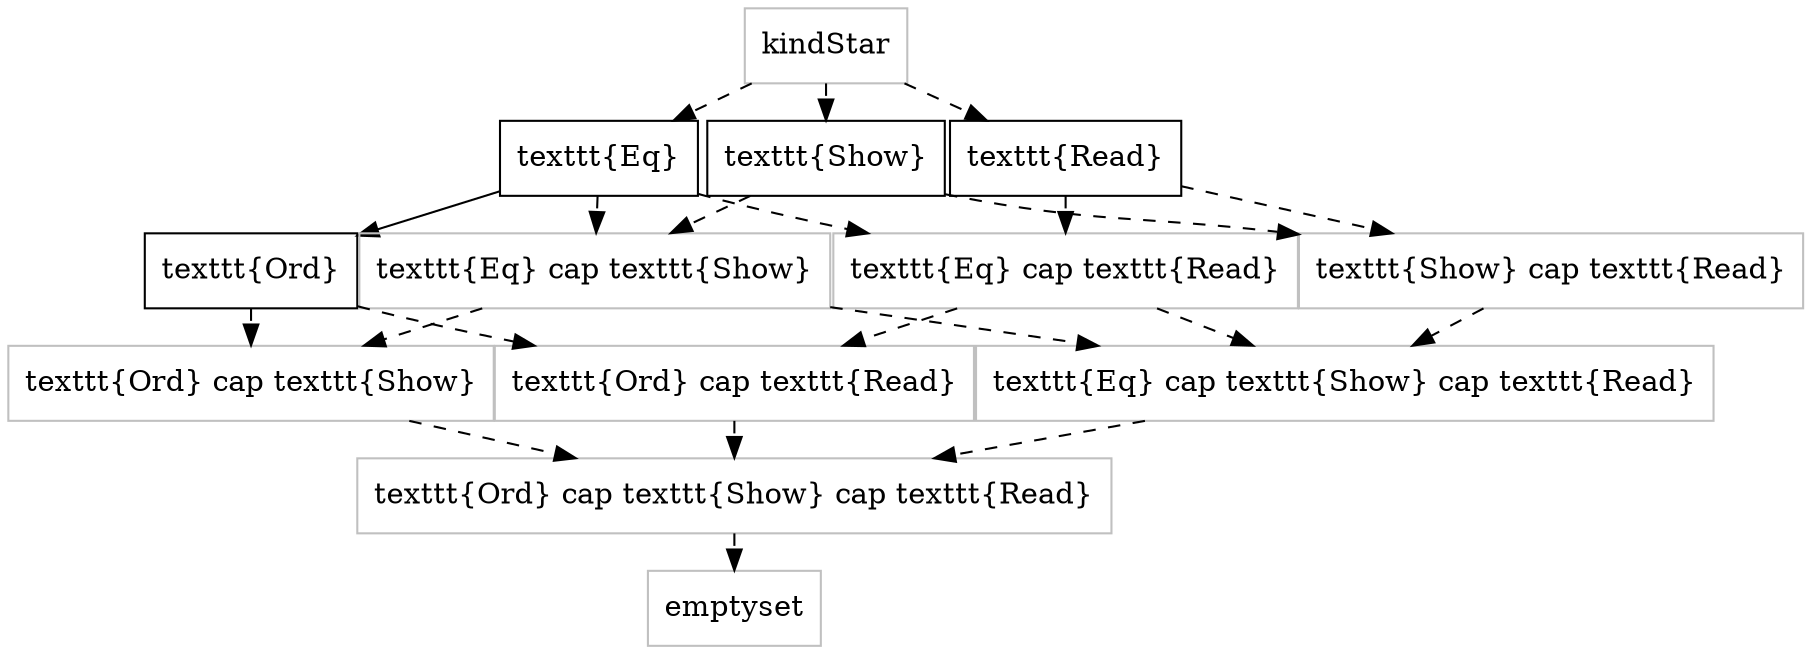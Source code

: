 digraph kinds {
	graph [ranksep=0.25];
	graph [nodesep=-0.2];
	node [shape=box];

	"\kindStar" [co="2,5",color=gray];

	"\texttt{Eq}" [co="1,4"];
	"\texttt{Show}" [co="2,4"];
	"\texttt{Read}" [co="3,4"];

	"\texttt{Ord}" [co="0,3"];
	"\texttt{Eq} \cap \texttt{Show}" [co="1,3",color=gray];
	"\texttt{Eq} \cap \texttt{Read}" [co="2,3",color=gray];
	"\texttt{Show} \cap \texttt{Read}" [co="3,3",color=gray];

	"\texttt{Ord} \cap \texttt{Show}" [co="0,2",color=gray];
	"\texttt{Ord} \cap \texttt{Read}" [co="1,2",color=gray];
	"\texttt{Eq} \cap \texttt{Show} \cap \texttt{Read}" [co="2,2",color=gray];

	"\texttt{Ord} \cap \texttt{Show} \cap \texttt{Read}" [co="1,1",color=gray];

	"\emptyset" [co="1,0",color=gray];


	"\kindStar" -> "\texttt{Eq}" [style=dashed];
	"\kindStar" -> "\texttt{Show}" [style=dashed];
	"\kindStar" -> "\texttt{Read}" [style=dashed];
	// {rank=same; "\texttt{Eq}"; "\texttt{Show}"; "\texttt{Read}"};

	"\texttt{Eq}" -> "\texttt{Ord}";
	"\texttt{Eq}" -> "\texttt{Eq} \cap \texttt{Show}" [style=dashed];
	"\texttt{Eq}" -> "\texttt{Eq} \cap \texttt{Read}" [style=dashed];
	"\texttt{Show}" -> "\texttt{Eq} \cap \texttt{Show}" [style=dashed];
	"\texttt{Show}" -> "\texttt{Show} \cap \texttt{Read}" [style=dashed];
	"\texttt{Read}" -> "\texttt{Eq} \cap \texttt{Read}" [style=dashed];
	"\texttt{Read}" -> "\texttt{Show} \cap \texttt{Read}" [style=dashed];

	"\texttt{Ord}" -> "\texttt{Ord} \cap \texttt{Show}" [style=dashed];
	"\texttt{Ord}" -> "\texttt{Ord} \cap \texttt{Read}" [style=dashed];
	"\texttt{Eq} \cap \texttt{Show}" -> "\texttt{Ord} \cap \texttt{Show}" [style=dashed];
	"\texttt{Eq} \cap \texttt{Show}" -> "\texttt{Eq} \cap \texttt{Show} \cap \texttt{Read}" [style=dashed];
	"\texttt{Eq} \cap \texttt{Read}" -> "\texttt{Ord} \cap \texttt{Read}" [style=dashed];
	"\texttt{Eq} \cap \texttt{Read}" -> "\texttt{Eq} \cap \texttt{Show} \cap \texttt{Read}" [style=dashed];
	"\texttt{Show} \cap \texttt{Read}" -> "\texttt{Eq} \cap \texttt{Show} \cap \texttt{Read}" [style=dashed];

	"\texttt{Ord} \cap \texttt{Show}" -> "\texttt{Ord} \cap \texttt{Show} \cap \texttt{Read}" [style=dashed];
	"\texttt{Ord} \cap \texttt{Read}" -> "\texttt{Ord} \cap \texttt{Show} \cap \texttt{Read}" [style=dashed];
	"\texttt{Eq} \cap \texttt{Show} \cap \texttt{Read}" -> "\texttt{Ord} \cap \texttt{Show} \cap \texttt{Read}" [style=dashed];

	"\texttt{Ord} \cap \texttt{Show} \cap \texttt{Read}" -> "\emptyset" [style=dashed];
}
